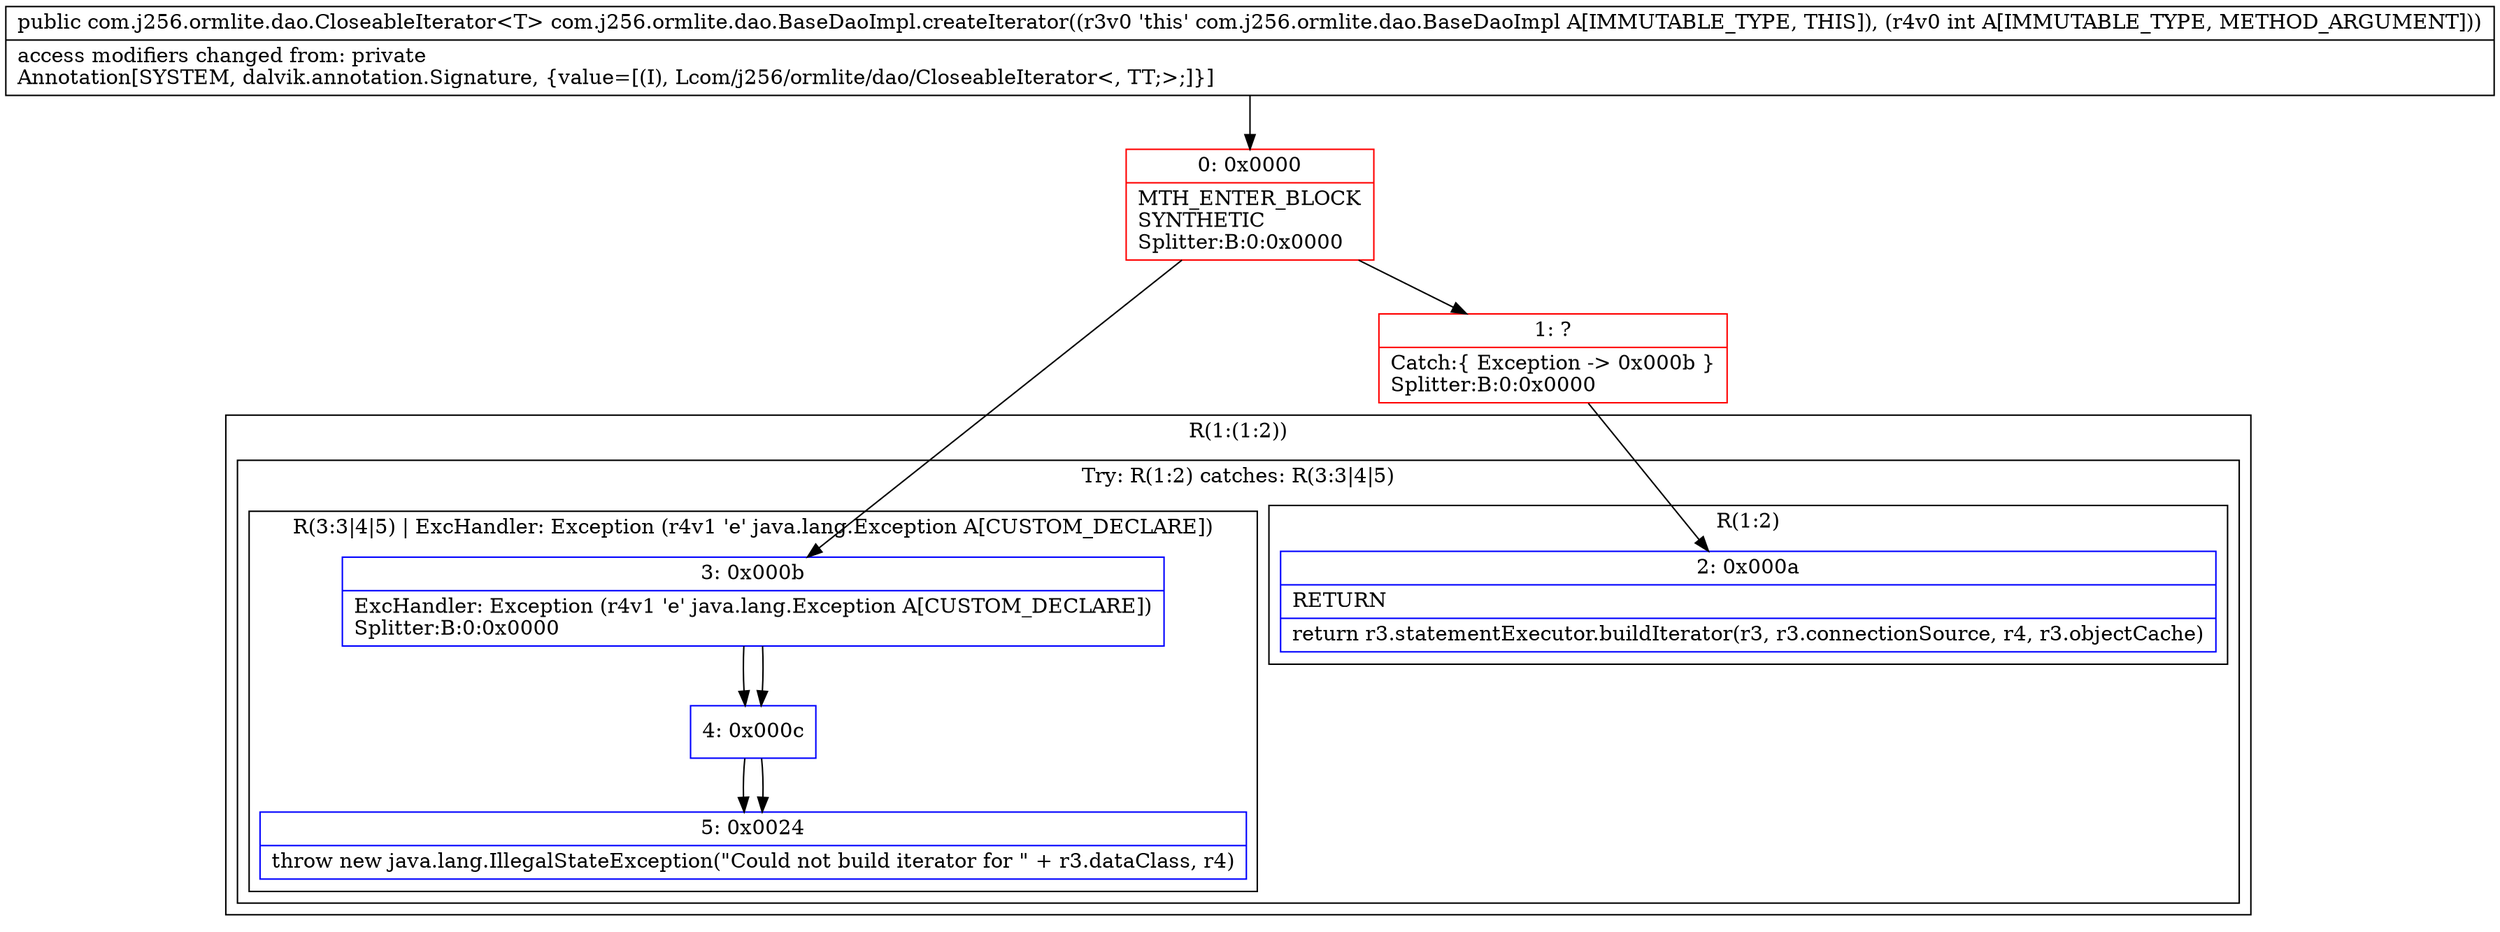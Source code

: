 digraph "CFG forcom.j256.ormlite.dao.BaseDaoImpl.createIterator(I)Lcom\/j256\/ormlite\/dao\/CloseableIterator;" {
subgraph cluster_Region_2141466306 {
label = "R(1:(1:2))";
node [shape=record,color=blue];
subgraph cluster_TryCatchRegion_320602543 {
label = "Try: R(1:2) catches: R(3:3|4|5)";
node [shape=record,color=blue];
subgraph cluster_Region_344381342 {
label = "R(1:2)";
node [shape=record,color=blue];
Node_2 [shape=record,label="{2\:\ 0x000a|RETURN\l|return r3.statementExecutor.buildIterator(r3, r3.connectionSource, r4, r3.objectCache)\l}"];
}
subgraph cluster_Region_1740010262 {
label = "R(3:3|4|5) | ExcHandler: Exception (r4v1 'e' java.lang.Exception A[CUSTOM_DECLARE])\l";
node [shape=record,color=blue];
Node_3 [shape=record,label="{3\:\ 0x000b|ExcHandler: Exception (r4v1 'e' java.lang.Exception A[CUSTOM_DECLARE])\lSplitter:B:0:0x0000\l}"];
Node_4 [shape=record,label="{4\:\ 0x000c}"];
Node_5 [shape=record,label="{5\:\ 0x0024|throw new java.lang.IllegalStateException(\"Could not build iterator for \" + r3.dataClass, r4)\l}"];
}
}
}
subgraph cluster_Region_1740010262 {
label = "R(3:3|4|5) | ExcHandler: Exception (r4v1 'e' java.lang.Exception A[CUSTOM_DECLARE])\l";
node [shape=record,color=blue];
Node_3 [shape=record,label="{3\:\ 0x000b|ExcHandler: Exception (r4v1 'e' java.lang.Exception A[CUSTOM_DECLARE])\lSplitter:B:0:0x0000\l}"];
Node_4 [shape=record,label="{4\:\ 0x000c}"];
Node_5 [shape=record,label="{5\:\ 0x0024|throw new java.lang.IllegalStateException(\"Could not build iterator for \" + r3.dataClass, r4)\l}"];
}
Node_0 [shape=record,color=red,label="{0\:\ 0x0000|MTH_ENTER_BLOCK\lSYNTHETIC\lSplitter:B:0:0x0000\l}"];
Node_1 [shape=record,color=red,label="{1\:\ ?|Catch:\{ Exception \-\> 0x000b \}\lSplitter:B:0:0x0000\l}"];
MethodNode[shape=record,label="{public com.j256.ormlite.dao.CloseableIterator\<T\> com.j256.ormlite.dao.BaseDaoImpl.createIterator((r3v0 'this' com.j256.ormlite.dao.BaseDaoImpl A[IMMUTABLE_TYPE, THIS]), (r4v0 int A[IMMUTABLE_TYPE, METHOD_ARGUMENT]))  | access modifiers changed from: private\lAnnotation[SYSTEM, dalvik.annotation.Signature, \{value=[(I), Lcom\/j256\/ormlite\/dao\/CloseableIterator\<, TT;\>;]\}]\l}"];
MethodNode -> Node_0;
Node_3 -> Node_4;
Node_4 -> Node_5;
Node_3 -> Node_4;
Node_4 -> Node_5;
Node_0 -> Node_1;
Node_0 -> Node_3;
Node_1 -> Node_2;
}

